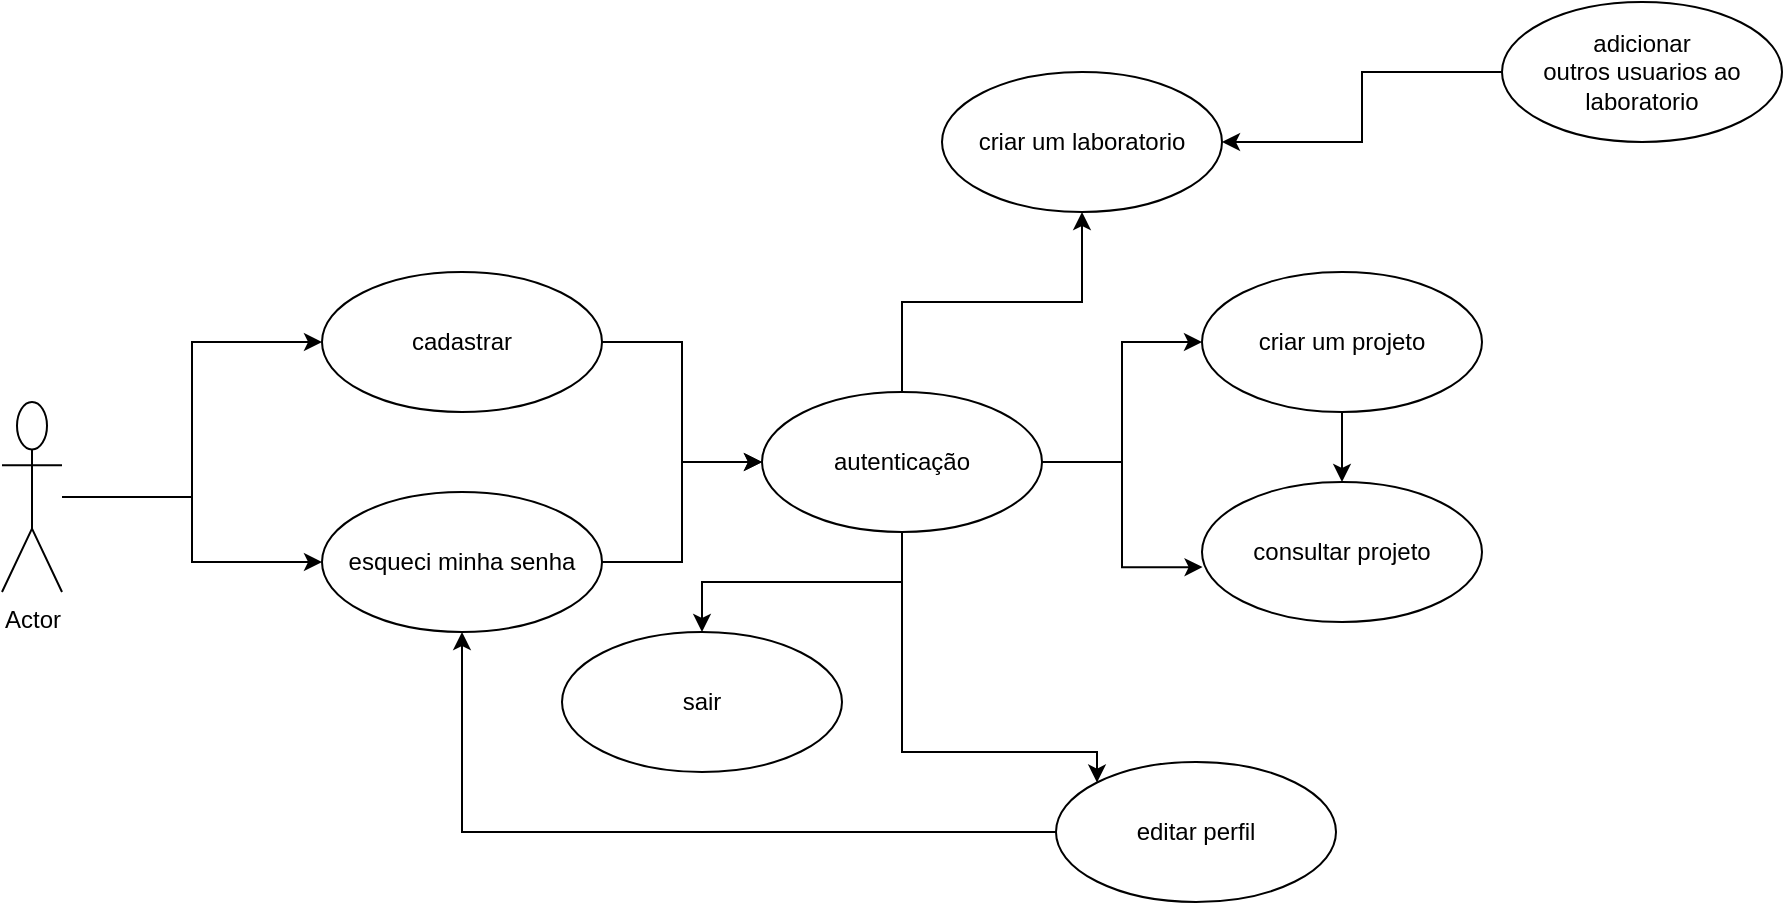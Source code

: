 <mxfile pages="1" version="11.2.4" type="device"><diagram id="k1vmsUTREfcTMmL1oxKR" name="Page-1"><mxGraphModel dx="1456" dy="1836" grid="1" gridSize="10" guides="1" tooltips="1" connect="1" arrows="1" fold="1" page="1" pageScale="1" pageWidth="827" pageHeight="1169" math="0" shadow="0"><root><mxCell id="0"/><mxCell id="1" parent="0"/><mxCell id="LCiUYvPoFSDRoz9oH2Re-57" style="edgeStyle=orthogonalEdgeStyle;rounded=0;orthogonalLoop=1;jettySize=auto;html=1;" edge="1" parent="1" source="LCiUYvPoFSDRoz9oH2Re-1" target="LCiUYvPoFSDRoz9oH2Re-4"><mxGeometry relative="1" as="geometry"/></mxCell><mxCell id="LCiUYvPoFSDRoz9oH2Re-58" style="edgeStyle=orthogonalEdgeStyle;rounded=0;orthogonalLoop=1;jettySize=auto;html=1;entryX=0;entryY=0.5;entryDx=0;entryDy=0;" edge="1" parent="1" source="LCiUYvPoFSDRoz9oH2Re-1" target="LCiUYvPoFSDRoz9oH2Re-5"><mxGeometry relative="1" as="geometry"/></mxCell><mxCell id="LCiUYvPoFSDRoz9oH2Re-1" value="Actor" style="shape=umlActor;verticalLabelPosition=bottom;labelBackgroundColor=#ffffff;verticalAlign=top;html=1;" vertex="1" parent="1"><mxGeometry x="160" y="75" width="30" height="95" as="geometry"/></mxCell><mxCell id="LCiUYvPoFSDRoz9oH2Re-18" style="edgeStyle=orthogonalEdgeStyle;rounded=0;orthogonalLoop=1;jettySize=auto;html=1;entryX=0;entryY=0.5;entryDx=0;entryDy=0;" edge="1" parent="1" source="LCiUYvPoFSDRoz9oH2Re-4" target="LCiUYvPoFSDRoz9oH2Re-7"><mxGeometry relative="1" as="geometry"/></mxCell><mxCell id="LCiUYvPoFSDRoz9oH2Re-4" value="cadastrar" style="ellipse;whiteSpace=wrap;html=1;" vertex="1" parent="1"><mxGeometry x="320" y="10" width="140" height="70" as="geometry"/></mxCell><mxCell id="LCiUYvPoFSDRoz9oH2Re-19" style="edgeStyle=orthogonalEdgeStyle;rounded=0;orthogonalLoop=1;jettySize=auto;html=1;entryX=0;entryY=0.5;entryDx=0;entryDy=0;" edge="1" parent="1" source="LCiUYvPoFSDRoz9oH2Re-5" target="LCiUYvPoFSDRoz9oH2Re-7"><mxGeometry relative="1" as="geometry"/></mxCell><mxCell id="LCiUYvPoFSDRoz9oH2Re-5" value="esqueci minha senha" style="ellipse;whiteSpace=wrap;html=1;" vertex="1" parent="1"><mxGeometry x="320" y="120" width="140" height="70" as="geometry"/></mxCell><mxCell id="LCiUYvPoFSDRoz9oH2Re-6" value="sair" style="ellipse;whiteSpace=wrap;html=1;" vertex="1" parent="1"><mxGeometry x="440" y="190" width="140" height="70" as="geometry"/></mxCell><mxCell id="LCiUYvPoFSDRoz9oH2Re-22" style="edgeStyle=orthogonalEdgeStyle;rounded=0;orthogonalLoop=1;jettySize=auto;html=1;entryX=0;entryY=0.5;entryDx=0;entryDy=0;" edge="1" parent="1" source="LCiUYvPoFSDRoz9oH2Re-7" target="LCiUYvPoFSDRoz9oH2Re-20"><mxGeometry relative="1" as="geometry"/></mxCell><mxCell id="LCiUYvPoFSDRoz9oH2Re-23" style="edgeStyle=orthogonalEdgeStyle;rounded=0;orthogonalLoop=1;jettySize=auto;html=1;entryX=0.002;entryY=0.608;entryDx=0;entryDy=0;entryPerimeter=0;" edge="1" parent="1" source="LCiUYvPoFSDRoz9oH2Re-7" target="LCiUYvPoFSDRoz9oH2Re-21"><mxGeometry relative="1" as="geometry"/></mxCell><mxCell id="LCiUYvPoFSDRoz9oH2Re-42" style="edgeStyle=orthogonalEdgeStyle;rounded=0;orthogonalLoop=1;jettySize=auto;html=1;entryX=0;entryY=0;entryDx=0;entryDy=0;" edge="1" parent="1" source="LCiUYvPoFSDRoz9oH2Re-7" target="LCiUYvPoFSDRoz9oH2Re-24"><mxGeometry relative="1" as="geometry"><Array as="points"><mxPoint x="610" y="250"/></Array></mxGeometry></mxCell><mxCell id="LCiUYvPoFSDRoz9oH2Re-43" style="edgeStyle=orthogonalEdgeStyle;rounded=0;orthogonalLoop=1;jettySize=auto;html=1;" edge="1" parent="1" source="LCiUYvPoFSDRoz9oH2Re-7" target="LCiUYvPoFSDRoz9oH2Re-6"><mxGeometry relative="1" as="geometry"/></mxCell><mxCell id="LCiUYvPoFSDRoz9oH2Re-50" style="edgeStyle=orthogonalEdgeStyle;rounded=0;orthogonalLoop=1;jettySize=auto;html=1;exitX=0.5;exitY=0;exitDx=0;exitDy=0;entryX=0.5;entryY=1;entryDx=0;entryDy=0;" edge="1" parent="1" source="LCiUYvPoFSDRoz9oH2Re-7" target="LCiUYvPoFSDRoz9oH2Re-49"><mxGeometry relative="1" as="geometry"/></mxCell><mxCell id="LCiUYvPoFSDRoz9oH2Re-7" value="autenticação" style="ellipse;whiteSpace=wrap;html=1;" vertex="1" parent="1"><mxGeometry x="540" y="70" width="140" height="70" as="geometry"/></mxCell><mxCell id="LCiUYvPoFSDRoz9oH2Re-40" style="edgeStyle=orthogonalEdgeStyle;rounded=0;orthogonalLoop=1;jettySize=auto;html=1;exitX=0.5;exitY=1;exitDx=0;exitDy=0;entryX=0.5;entryY=0;entryDx=0;entryDy=0;" edge="1" parent="1" source="LCiUYvPoFSDRoz9oH2Re-20" target="LCiUYvPoFSDRoz9oH2Re-21"><mxGeometry relative="1" as="geometry"/></mxCell><mxCell id="LCiUYvPoFSDRoz9oH2Re-20" value="criar um projeto" style="ellipse;whiteSpace=wrap;html=1;" vertex="1" parent="1"><mxGeometry x="760" y="10" width="140" height="70" as="geometry"/></mxCell><mxCell id="LCiUYvPoFSDRoz9oH2Re-21" value="consultar projeto" style="ellipse;whiteSpace=wrap;html=1;" vertex="1" parent="1"><mxGeometry x="760" y="115" width="140" height="70" as="geometry"/></mxCell><mxCell id="LCiUYvPoFSDRoz9oH2Re-41" style="edgeStyle=orthogonalEdgeStyle;rounded=0;orthogonalLoop=1;jettySize=auto;html=1;" edge="1" parent="1" source="LCiUYvPoFSDRoz9oH2Re-24" target="LCiUYvPoFSDRoz9oH2Re-5"><mxGeometry relative="1" as="geometry"/></mxCell><mxCell id="LCiUYvPoFSDRoz9oH2Re-24" value="editar perfil" style="ellipse;whiteSpace=wrap;html=1;" vertex="1" parent="1"><mxGeometry x="687" y="255" width="140" height="70" as="geometry"/></mxCell><mxCell id="LCiUYvPoFSDRoz9oH2Re-49" value="criar um laboratorio" style="ellipse;whiteSpace=wrap;html=1;" vertex="1" parent="1"><mxGeometry x="630" y="-90" width="140" height="70" as="geometry"/></mxCell><mxCell id="LCiUYvPoFSDRoz9oH2Re-54" style="edgeStyle=orthogonalEdgeStyle;rounded=0;orthogonalLoop=1;jettySize=auto;html=1;entryX=1;entryY=0.5;entryDx=0;entryDy=0;" edge="1" parent="1" source="LCiUYvPoFSDRoz9oH2Re-51" target="LCiUYvPoFSDRoz9oH2Re-49"><mxGeometry relative="1" as="geometry"/></mxCell><mxCell id="LCiUYvPoFSDRoz9oH2Re-51" value="adicionar&lt;br&gt;outros usuarios ao laboratorio" style="ellipse;whiteSpace=wrap;html=1;" vertex="1" parent="1"><mxGeometry x="910" y="-125" width="140" height="70" as="geometry"/></mxCell></root></mxGraphModel></diagram></mxfile>